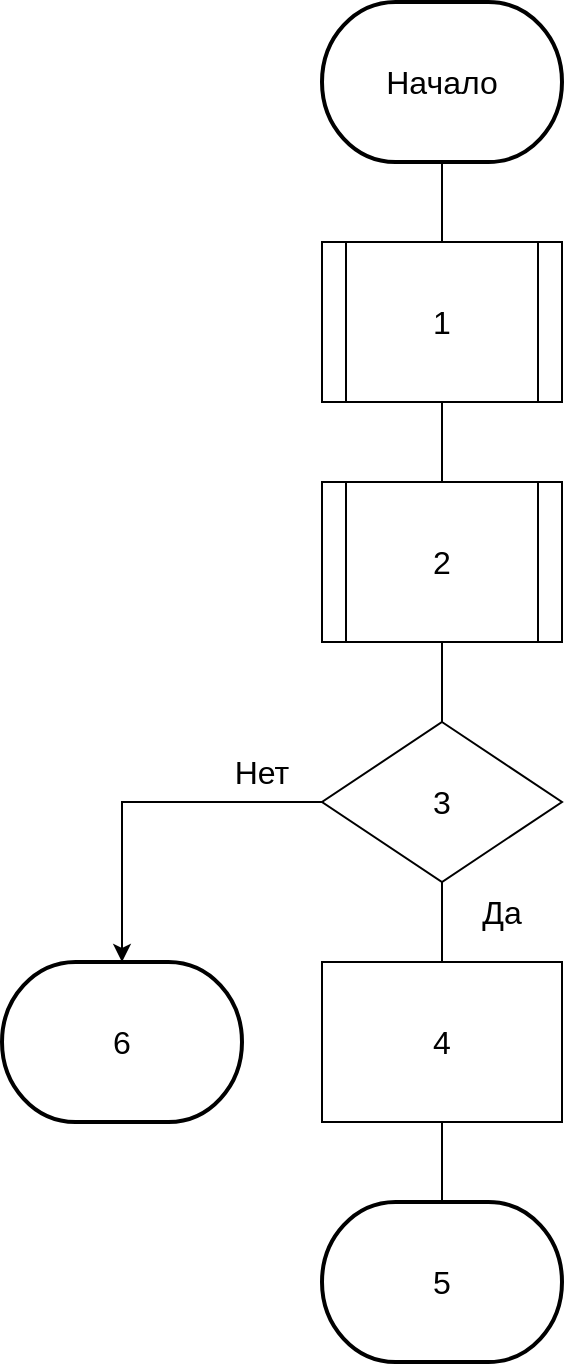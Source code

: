 <mxfile version="20.5.1" type="device"><diagram id="bapP7203xiMq4pGoNxuJ" name="Страница 1"><mxGraphModel dx="1038" dy="523" grid="1" gridSize="10" guides="1" tooltips="1" connect="1" arrows="1" fold="1" page="1" pageScale="1" pageWidth="827" pageHeight="1169" math="0" shadow="0"><root><mxCell id="0"/><mxCell id="1" parent="0"/><mxCell id="xWibM8Qsefz-QHoGnPLA-4" style="edgeStyle=orthogonalEdgeStyle;rounded=0;orthogonalLoop=1;jettySize=auto;html=1;entryX=0.5;entryY=0;entryDx=0;entryDy=0;fontSize=16;endArrow=none;endFill=0;" parent="1" source="xWibM8Qsefz-QHoGnPLA-1" edge="1"><mxGeometry relative="1" as="geometry"><mxPoint x="380" y="160" as="targetPoint"/></mxGeometry></mxCell><mxCell id="xWibM8Qsefz-QHoGnPLA-1" value="&lt;font style=&quot;font-size: 16px;&quot;&gt;Начало&lt;/font&gt;" style="strokeWidth=2;html=1;shape=mxgraph.flowchart.terminator;whiteSpace=wrap;" parent="1" vertex="1"><mxGeometry x="320" y="40" width="120" height="80" as="geometry"/></mxCell><mxCell id="xWibM8Qsefz-QHoGnPLA-10" value="&lt;font style=&quot;font-size: 16px;&quot;&gt;6&lt;/font&gt;" style="strokeWidth=2;html=1;shape=mxgraph.flowchart.terminator;whiteSpace=wrap;" parent="1" vertex="1"><mxGeometry x="160" y="520" width="120" height="80" as="geometry"/></mxCell><mxCell id="xWibM8Qsefz-QHoGnPLA-44" style="edgeStyle=orthogonalEdgeStyle;rounded=0;orthogonalLoop=1;jettySize=auto;html=1;entryX=0.5;entryY=0;entryDx=0;entryDy=0;fontSize=16;endArrow=none;endFill=0;" parent="1" source="xWibM8Qsefz-QHoGnPLA-22" target="xWibM8Qsefz-QHoGnPLA-43" edge="1"><mxGeometry relative="1" as="geometry"/></mxCell><mxCell id="xWibM8Qsefz-QHoGnPLA-22" value="&lt;div&gt;1&lt;/div&gt;" style="shape=process;whiteSpace=wrap;html=1;backgroundOutline=1;fontSize=16;" parent="1" vertex="1"><mxGeometry x="320" y="160" width="120" height="80" as="geometry"/></mxCell><mxCell id="LhZThpG7B8PcHPLOSpqL-2" style="edgeStyle=orthogonalEdgeStyle;rounded=0;orthogonalLoop=1;jettySize=auto;html=1;exitX=0.5;exitY=1;exitDx=0;exitDy=0;" edge="1" parent="1" source="xWibM8Qsefz-QHoGnPLA-24"><mxGeometry relative="1" as="geometry"><mxPoint x="380" y="450" as="targetPoint"/></mxGeometry></mxCell><mxCell id="LhZThpG7B8PcHPLOSpqL-3" style="edgeStyle=orthogonalEdgeStyle;rounded=0;orthogonalLoop=1;jettySize=auto;html=1;entryX=0.5;entryY=0;entryDx=0;entryDy=0;endArrow=none;endFill=0;" edge="1" parent="1" source="xWibM8Qsefz-QHoGnPLA-24" target="xWibM8Qsefz-QHoGnPLA-46"><mxGeometry relative="1" as="geometry"/></mxCell><mxCell id="xWibM8Qsefz-QHoGnPLA-24" value="&lt;div&gt;3&lt;/div&gt;" style="rhombus;whiteSpace=wrap;html=1;fontSize=16;" parent="1" vertex="1"><mxGeometry x="320" y="400" width="120" height="80" as="geometry"/></mxCell><mxCell id="xWibM8Qsefz-QHoGnPLA-31" style="edgeStyle=orthogonalEdgeStyle;rounded=0;orthogonalLoop=1;jettySize=auto;html=1;entryX=0.5;entryY=0;entryDx=0;entryDy=0;entryPerimeter=0;fontSize=16;exitX=0;exitY=0.5;exitDx=0;exitDy=0;" parent="1" source="xWibM8Qsefz-QHoGnPLA-24" target="xWibM8Qsefz-QHoGnPLA-10" edge="1"><mxGeometry relative="1" as="geometry"><mxPoint x="260" y="560" as="sourcePoint"/><Array as="points"><mxPoint x="220" y="440"/></Array></mxGeometry></mxCell><mxCell id="xWibM8Qsefz-QHoGnPLA-38" value="Да" style="text;html=1;strokeColor=none;fillColor=none;align=center;verticalAlign=middle;whiteSpace=wrap;rounded=0;fontSize=16;" parent="1" vertex="1"><mxGeometry x="380" y="480" width="60" height="30" as="geometry"/></mxCell><mxCell id="xWibM8Qsefz-QHoGnPLA-39" value="Нет" style="text;html=1;strokeColor=none;fillColor=none;align=center;verticalAlign=middle;whiteSpace=wrap;rounded=0;fontSize=16;" parent="1" vertex="1"><mxGeometry x="260" y="410" width="60" height="30" as="geometry"/></mxCell><mxCell id="xWibM8Qsefz-QHoGnPLA-45" style="edgeStyle=orthogonalEdgeStyle;rounded=0;orthogonalLoop=1;jettySize=auto;html=1;entryX=0.5;entryY=0;entryDx=0;entryDy=0;fontSize=16;endArrow=none;endFill=0;" parent="1" source="xWibM8Qsefz-QHoGnPLA-43" target="xWibM8Qsefz-QHoGnPLA-24" edge="1"><mxGeometry relative="1" as="geometry"/></mxCell><mxCell id="xWibM8Qsefz-QHoGnPLA-43" value="2" style="shape=process;whiteSpace=wrap;html=1;backgroundOutline=1;fontSize=16;" parent="1" vertex="1"><mxGeometry x="320" y="280" width="120" height="80" as="geometry"/></mxCell><mxCell id="xWibM8Qsefz-QHoGnPLA-48" style="edgeStyle=orthogonalEdgeStyle;rounded=0;orthogonalLoop=1;jettySize=auto;html=1;entryX=0.5;entryY=0;entryDx=0;entryDy=0;entryPerimeter=0;fontSize=16;endArrow=none;endFill=0;" parent="1" source="xWibM8Qsefz-QHoGnPLA-46" target="xWibM8Qsefz-QHoGnPLA-47" edge="1"><mxGeometry relative="1" as="geometry"/></mxCell><mxCell id="xWibM8Qsefz-QHoGnPLA-46" value="4" style="rounded=0;whiteSpace=wrap;html=1;fontSize=16;" parent="1" vertex="1"><mxGeometry x="320" y="520" width="120" height="80" as="geometry"/></mxCell><mxCell id="xWibM8Qsefz-QHoGnPLA-47" value="&lt;font style=&quot;font-size: 16px;&quot;&gt;5&lt;/font&gt;" style="strokeWidth=2;html=1;shape=mxgraph.flowchart.terminator;whiteSpace=wrap;" parent="1" vertex="1"><mxGeometry x="320" y="640" width="120" height="80" as="geometry"/></mxCell></root></mxGraphModel></diagram></mxfile>